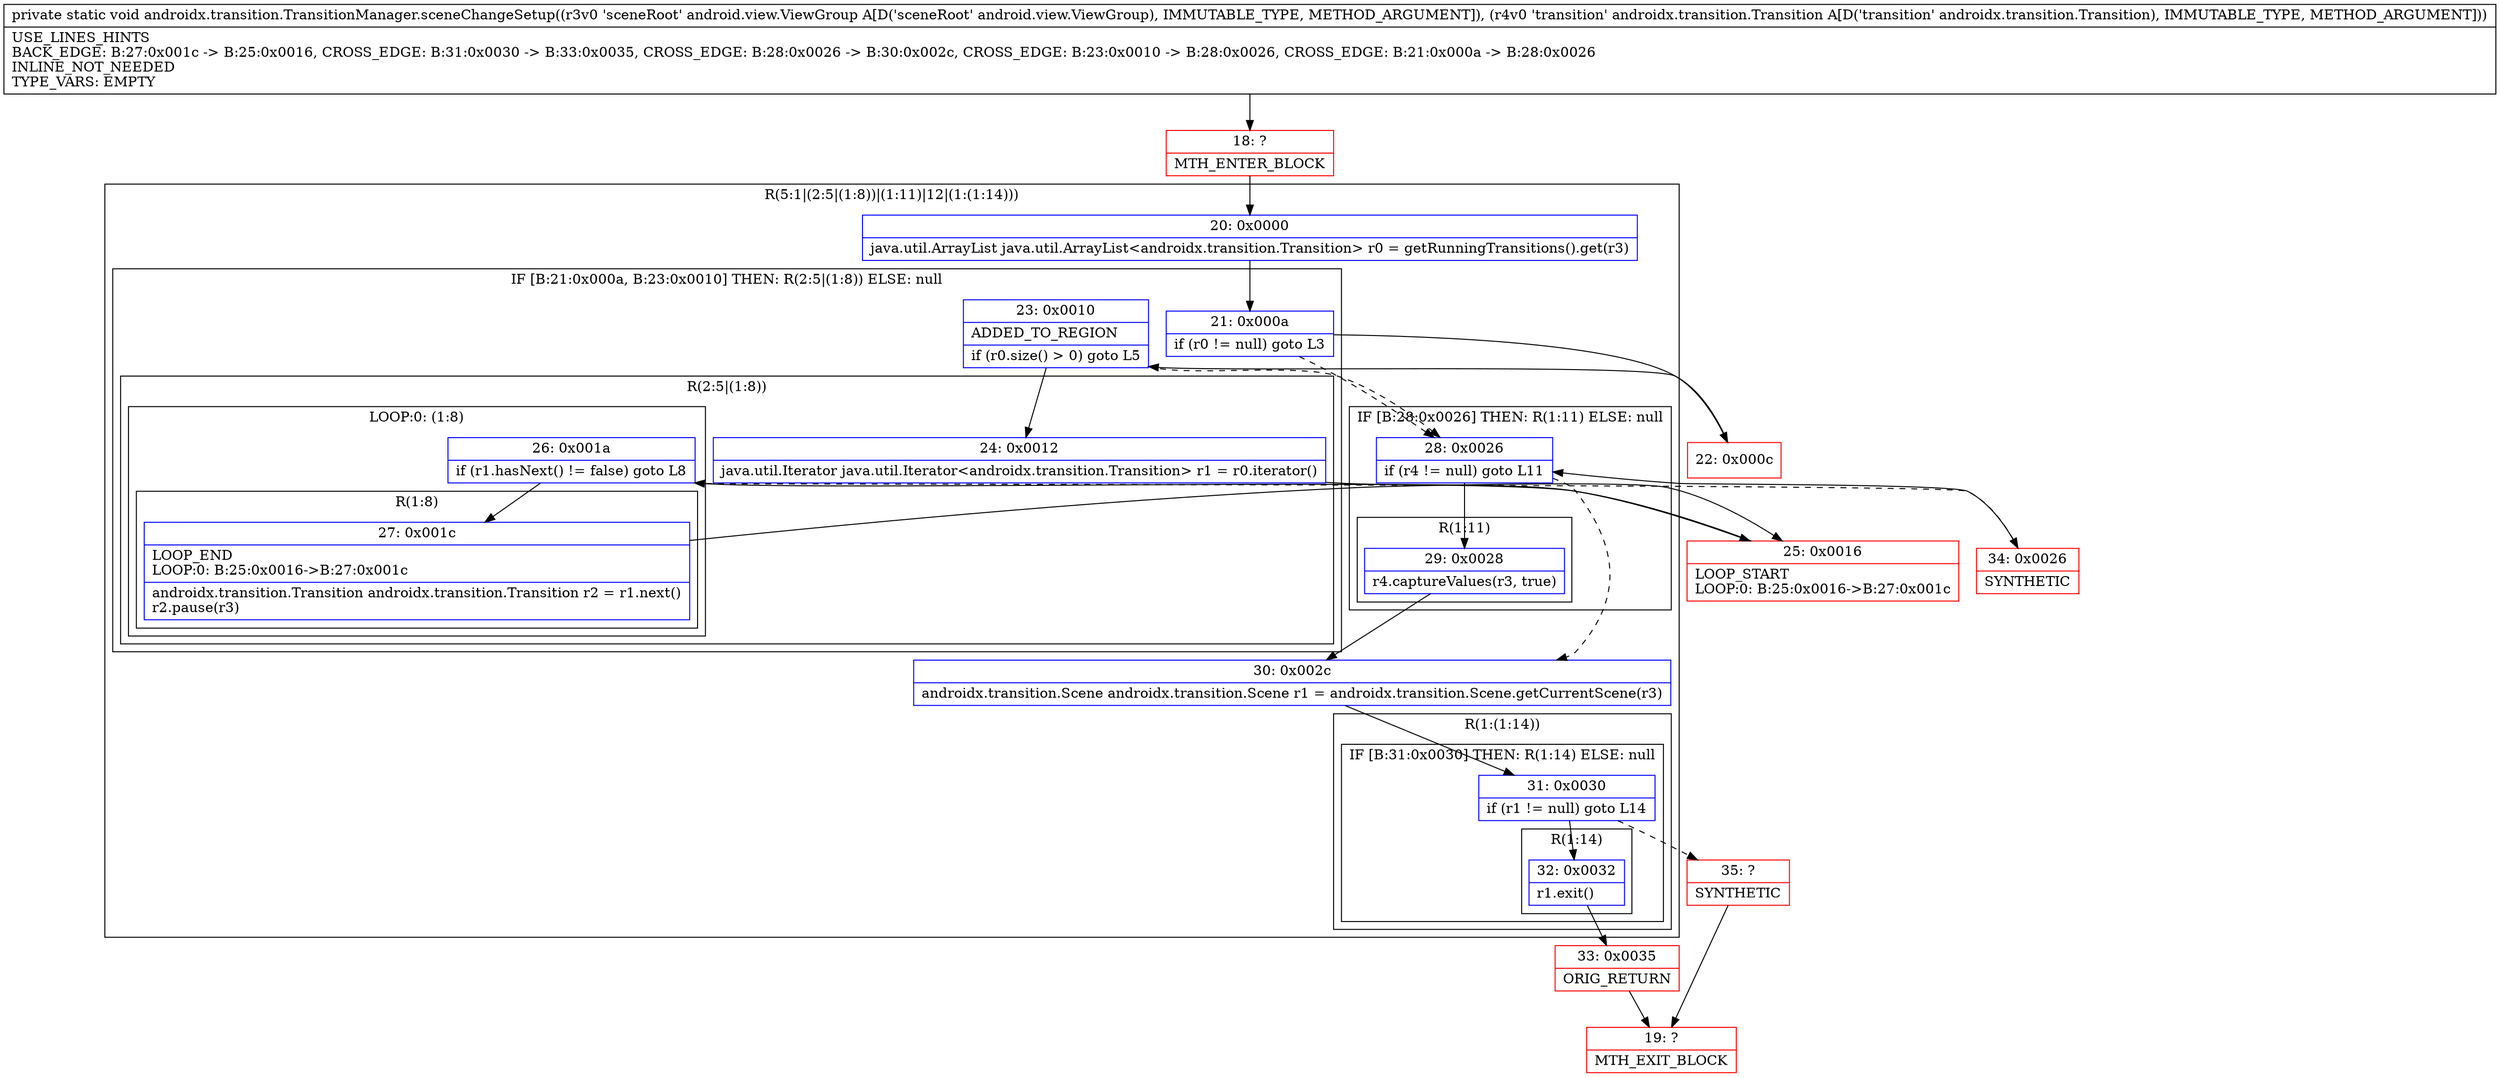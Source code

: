 digraph "CFG forandroidx.transition.TransitionManager.sceneChangeSetup(Landroid\/view\/ViewGroup;Landroidx\/transition\/Transition;)V" {
subgraph cluster_Region_1483111679 {
label = "R(5:1|(2:5|(1:8))|(1:11)|12|(1:(1:14)))";
node [shape=record,color=blue];
Node_20 [shape=record,label="{20\:\ 0x0000|java.util.ArrayList java.util.ArrayList\<androidx.transition.Transition\> r0 = getRunningTransitions().get(r3)\l}"];
subgraph cluster_IfRegion_813206814 {
label = "IF [B:21:0x000a, B:23:0x0010] THEN: R(2:5|(1:8)) ELSE: null";
node [shape=record,color=blue];
Node_21 [shape=record,label="{21\:\ 0x000a|if (r0 != null) goto L3\l}"];
Node_23 [shape=record,label="{23\:\ 0x0010|ADDED_TO_REGION\l|if (r0.size() \> 0) goto L5\l}"];
subgraph cluster_Region_537713144 {
label = "R(2:5|(1:8))";
node [shape=record,color=blue];
Node_24 [shape=record,label="{24\:\ 0x0012|java.util.Iterator java.util.Iterator\<androidx.transition.Transition\> r1 = r0.iterator()\l}"];
subgraph cluster_LoopRegion_1410441860 {
label = "LOOP:0: (1:8)";
node [shape=record,color=blue];
Node_26 [shape=record,label="{26\:\ 0x001a|if (r1.hasNext() != false) goto L8\l}"];
subgraph cluster_Region_311714535 {
label = "R(1:8)";
node [shape=record,color=blue];
Node_27 [shape=record,label="{27\:\ 0x001c|LOOP_END\lLOOP:0: B:25:0x0016\-\>B:27:0x001c\l|androidx.transition.Transition androidx.transition.Transition r2 = r1.next()\lr2.pause(r3)\l}"];
}
}
}
}
subgraph cluster_IfRegion_918208700 {
label = "IF [B:28:0x0026] THEN: R(1:11) ELSE: null";
node [shape=record,color=blue];
Node_28 [shape=record,label="{28\:\ 0x0026|if (r4 != null) goto L11\l}"];
subgraph cluster_Region_314690105 {
label = "R(1:11)";
node [shape=record,color=blue];
Node_29 [shape=record,label="{29\:\ 0x0028|r4.captureValues(r3, true)\l}"];
}
}
Node_30 [shape=record,label="{30\:\ 0x002c|androidx.transition.Scene androidx.transition.Scene r1 = androidx.transition.Scene.getCurrentScene(r3)\l}"];
subgraph cluster_Region_1495781785 {
label = "R(1:(1:14))";
node [shape=record,color=blue];
subgraph cluster_IfRegion_1268762593 {
label = "IF [B:31:0x0030] THEN: R(1:14) ELSE: null";
node [shape=record,color=blue];
Node_31 [shape=record,label="{31\:\ 0x0030|if (r1 != null) goto L14\l}"];
subgraph cluster_Region_544594921 {
label = "R(1:14)";
node [shape=record,color=blue];
Node_32 [shape=record,label="{32\:\ 0x0032|r1.exit()\l}"];
}
}
}
}
Node_18 [shape=record,color=red,label="{18\:\ ?|MTH_ENTER_BLOCK\l}"];
Node_22 [shape=record,color=red,label="{22\:\ 0x000c}"];
Node_25 [shape=record,color=red,label="{25\:\ 0x0016|LOOP_START\lLOOP:0: B:25:0x0016\-\>B:27:0x001c\l}"];
Node_34 [shape=record,color=red,label="{34\:\ 0x0026|SYNTHETIC\l}"];
Node_33 [shape=record,color=red,label="{33\:\ 0x0035|ORIG_RETURN\l}"];
Node_19 [shape=record,color=red,label="{19\:\ ?|MTH_EXIT_BLOCK\l}"];
Node_35 [shape=record,color=red,label="{35\:\ ?|SYNTHETIC\l}"];
MethodNode[shape=record,label="{private static void androidx.transition.TransitionManager.sceneChangeSetup((r3v0 'sceneRoot' android.view.ViewGroup A[D('sceneRoot' android.view.ViewGroup), IMMUTABLE_TYPE, METHOD_ARGUMENT]), (r4v0 'transition' androidx.transition.Transition A[D('transition' androidx.transition.Transition), IMMUTABLE_TYPE, METHOD_ARGUMENT]))  | USE_LINES_HINTS\lBACK_EDGE: B:27:0x001c \-\> B:25:0x0016, CROSS_EDGE: B:31:0x0030 \-\> B:33:0x0035, CROSS_EDGE: B:28:0x0026 \-\> B:30:0x002c, CROSS_EDGE: B:23:0x0010 \-\> B:28:0x0026, CROSS_EDGE: B:21:0x000a \-\> B:28:0x0026\lINLINE_NOT_NEEDED\lTYPE_VARS: EMPTY\l}"];
MethodNode -> Node_18;Node_20 -> Node_21;
Node_21 -> Node_22;
Node_21 -> Node_28[style=dashed];
Node_23 -> Node_24;
Node_23 -> Node_28[style=dashed];
Node_24 -> Node_25;
Node_26 -> Node_27;
Node_26 -> Node_34[style=dashed];
Node_27 -> Node_25;
Node_28 -> Node_29;
Node_28 -> Node_30[style=dashed];
Node_29 -> Node_30;
Node_30 -> Node_31;
Node_31 -> Node_32;
Node_31 -> Node_35[style=dashed];
Node_32 -> Node_33;
Node_18 -> Node_20;
Node_22 -> Node_23;
Node_25 -> Node_26;
Node_34 -> Node_28;
Node_33 -> Node_19;
Node_35 -> Node_19;
}


